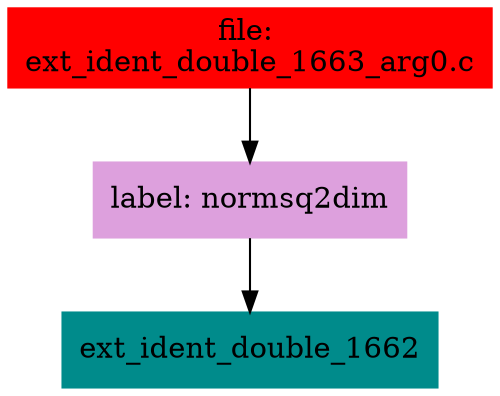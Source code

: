 digraph G {
node [shape=box]

0 [label="file: 
ext_ident_double_1663_arg0.c",color=red, style=filled]
1 [label="label: normsq2dim",color=plum, style=filled]
0 -> 1
2 [label="ext_ident_double_1662",color=cyan4, style=filled]
1 -> 2


}

